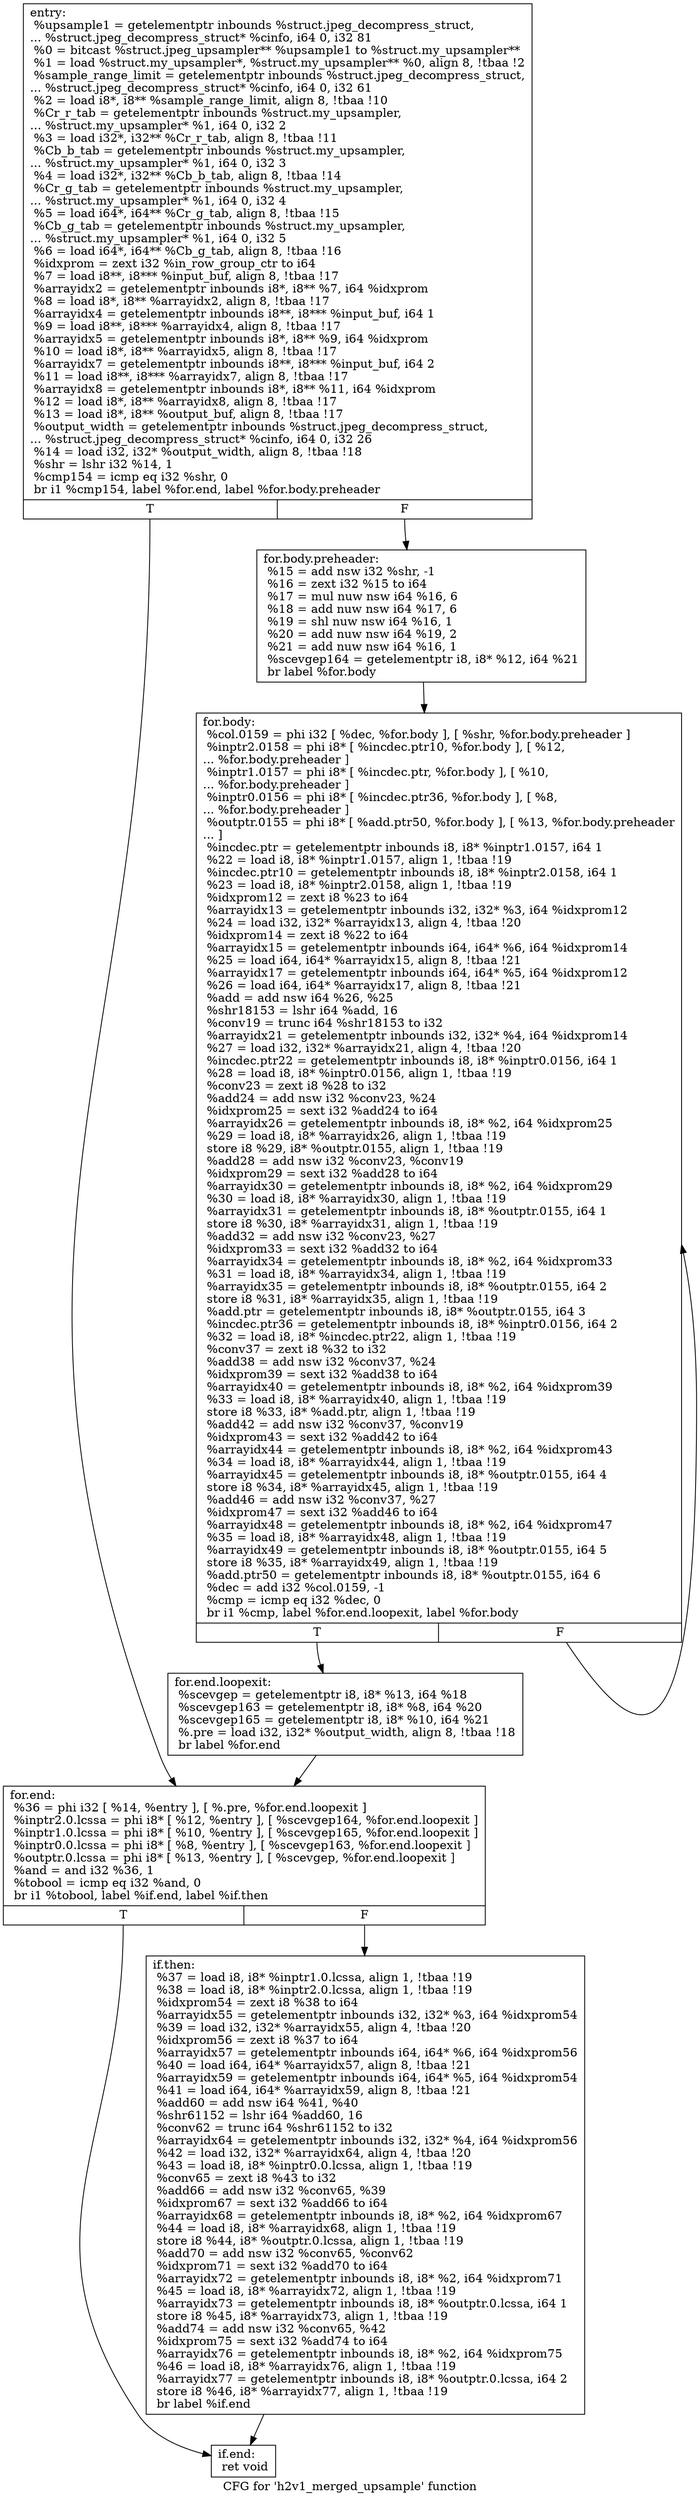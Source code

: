 digraph "CFG for 'h2v1_merged_upsample' function" {
	label="CFG for 'h2v1_merged_upsample' function";

	Node0x5a335e0 [shape=record,label="{entry:\l  %upsample1 = getelementptr inbounds %struct.jpeg_decompress_struct,\l... %struct.jpeg_decompress_struct* %cinfo, i64 0, i32 81\l  %0 = bitcast %struct.jpeg_upsampler** %upsample1 to %struct.my_upsampler**\l  %1 = load %struct.my_upsampler*, %struct.my_upsampler** %0, align 8, !tbaa !2\l  %sample_range_limit = getelementptr inbounds %struct.jpeg_decompress_struct,\l... %struct.jpeg_decompress_struct* %cinfo, i64 0, i32 61\l  %2 = load i8*, i8** %sample_range_limit, align 8, !tbaa !10\l  %Cr_r_tab = getelementptr inbounds %struct.my_upsampler,\l... %struct.my_upsampler* %1, i64 0, i32 2\l  %3 = load i32*, i32** %Cr_r_tab, align 8, !tbaa !11\l  %Cb_b_tab = getelementptr inbounds %struct.my_upsampler,\l... %struct.my_upsampler* %1, i64 0, i32 3\l  %4 = load i32*, i32** %Cb_b_tab, align 8, !tbaa !14\l  %Cr_g_tab = getelementptr inbounds %struct.my_upsampler,\l... %struct.my_upsampler* %1, i64 0, i32 4\l  %5 = load i64*, i64** %Cr_g_tab, align 8, !tbaa !15\l  %Cb_g_tab = getelementptr inbounds %struct.my_upsampler,\l... %struct.my_upsampler* %1, i64 0, i32 5\l  %6 = load i64*, i64** %Cb_g_tab, align 8, !tbaa !16\l  %idxprom = zext i32 %in_row_group_ctr to i64\l  %7 = load i8**, i8*** %input_buf, align 8, !tbaa !17\l  %arrayidx2 = getelementptr inbounds i8*, i8** %7, i64 %idxprom\l  %8 = load i8*, i8** %arrayidx2, align 8, !tbaa !17\l  %arrayidx4 = getelementptr inbounds i8**, i8*** %input_buf, i64 1\l  %9 = load i8**, i8*** %arrayidx4, align 8, !tbaa !17\l  %arrayidx5 = getelementptr inbounds i8*, i8** %9, i64 %idxprom\l  %10 = load i8*, i8** %arrayidx5, align 8, !tbaa !17\l  %arrayidx7 = getelementptr inbounds i8**, i8*** %input_buf, i64 2\l  %11 = load i8**, i8*** %arrayidx7, align 8, !tbaa !17\l  %arrayidx8 = getelementptr inbounds i8*, i8** %11, i64 %idxprom\l  %12 = load i8*, i8** %arrayidx8, align 8, !tbaa !17\l  %13 = load i8*, i8** %output_buf, align 8, !tbaa !17\l  %output_width = getelementptr inbounds %struct.jpeg_decompress_struct,\l... %struct.jpeg_decompress_struct* %cinfo, i64 0, i32 26\l  %14 = load i32, i32* %output_width, align 8, !tbaa !18\l  %shr = lshr i32 %14, 1\l  %cmp154 = icmp eq i32 %shr, 0\l  br i1 %cmp154, label %for.end, label %for.body.preheader\l|{<s0>T|<s1>F}}"];
	Node0x5a335e0:s0 -> Node0x5a34100;
	Node0x5a335e0:s1 -> Node0x5a34e90;
	Node0x5a34e90 [shape=record,label="{for.body.preheader:                               \l  %15 = add nsw i32 %shr, -1\l  %16 = zext i32 %15 to i64\l  %17 = mul nuw nsw i64 %16, 6\l  %18 = add nuw nsw i64 %17, 6\l  %19 = shl nuw nsw i64 %16, 1\l  %20 = add nuw nsw i64 %19, 2\l  %21 = add nuw nsw i64 %16, 1\l  %scevgep164 = getelementptr i8, i8* %12, i64 %21\l  br label %for.body\l}"];
	Node0x5a34e90 -> Node0x5a35440;
	Node0x5a35440 [shape=record,label="{for.body:                                         \l  %col.0159 = phi i32 [ %dec, %for.body ], [ %shr, %for.body.preheader ]\l  %inptr2.0158 = phi i8* [ %incdec.ptr10, %for.body ], [ %12,\l... %for.body.preheader ]\l  %inptr1.0157 = phi i8* [ %incdec.ptr, %for.body ], [ %10,\l... %for.body.preheader ]\l  %inptr0.0156 = phi i8* [ %incdec.ptr36, %for.body ], [ %8,\l... %for.body.preheader ]\l  %outptr.0155 = phi i8* [ %add.ptr50, %for.body ], [ %13, %for.body.preheader\l... ]\l  %incdec.ptr = getelementptr inbounds i8, i8* %inptr1.0157, i64 1\l  %22 = load i8, i8* %inptr1.0157, align 1, !tbaa !19\l  %incdec.ptr10 = getelementptr inbounds i8, i8* %inptr2.0158, i64 1\l  %23 = load i8, i8* %inptr2.0158, align 1, !tbaa !19\l  %idxprom12 = zext i8 %23 to i64\l  %arrayidx13 = getelementptr inbounds i32, i32* %3, i64 %idxprom12\l  %24 = load i32, i32* %arrayidx13, align 4, !tbaa !20\l  %idxprom14 = zext i8 %22 to i64\l  %arrayidx15 = getelementptr inbounds i64, i64* %6, i64 %idxprom14\l  %25 = load i64, i64* %arrayidx15, align 8, !tbaa !21\l  %arrayidx17 = getelementptr inbounds i64, i64* %5, i64 %idxprom12\l  %26 = load i64, i64* %arrayidx17, align 8, !tbaa !21\l  %add = add nsw i64 %26, %25\l  %shr18153 = lshr i64 %add, 16\l  %conv19 = trunc i64 %shr18153 to i32\l  %arrayidx21 = getelementptr inbounds i32, i32* %4, i64 %idxprom14\l  %27 = load i32, i32* %arrayidx21, align 4, !tbaa !20\l  %incdec.ptr22 = getelementptr inbounds i8, i8* %inptr0.0156, i64 1\l  %28 = load i8, i8* %inptr0.0156, align 1, !tbaa !19\l  %conv23 = zext i8 %28 to i32\l  %add24 = add nsw i32 %conv23, %24\l  %idxprom25 = sext i32 %add24 to i64\l  %arrayidx26 = getelementptr inbounds i8, i8* %2, i64 %idxprom25\l  %29 = load i8, i8* %arrayidx26, align 1, !tbaa !19\l  store i8 %29, i8* %outptr.0155, align 1, !tbaa !19\l  %add28 = add nsw i32 %conv23, %conv19\l  %idxprom29 = sext i32 %add28 to i64\l  %arrayidx30 = getelementptr inbounds i8, i8* %2, i64 %idxprom29\l  %30 = load i8, i8* %arrayidx30, align 1, !tbaa !19\l  %arrayidx31 = getelementptr inbounds i8, i8* %outptr.0155, i64 1\l  store i8 %30, i8* %arrayidx31, align 1, !tbaa !19\l  %add32 = add nsw i32 %conv23, %27\l  %idxprom33 = sext i32 %add32 to i64\l  %arrayidx34 = getelementptr inbounds i8, i8* %2, i64 %idxprom33\l  %31 = load i8, i8* %arrayidx34, align 1, !tbaa !19\l  %arrayidx35 = getelementptr inbounds i8, i8* %outptr.0155, i64 2\l  store i8 %31, i8* %arrayidx35, align 1, !tbaa !19\l  %add.ptr = getelementptr inbounds i8, i8* %outptr.0155, i64 3\l  %incdec.ptr36 = getelementptr inbounds i8, i8* %inptr0.0156, i64 2\l  %32 = load i8, i8* %incdec.ptr22, align 1, !tbaa !19\l  %conv37 = zext i8 %32 to i32\l  %add38 = add nsw i32 %conv37, %24\l  %idxprom39 = sext i32 %add38 to i64\l  %arrayidx40 = getelementptr inbounds i8, i8* %2, i64 %idxprom39\l  %33 = load i8, i8* %arrayidx40, align 1, !tbaa !19\l  store i8 %33, i8* %add.ptr, align 1, !tbaa !19\l  %add42 = add nsw i32 %conv37, %conv19\l  %idxprom43 = sext i32 %add42 to i64\l  %arrayidx44 = getelementptr inbounds i8, i8* %2, i64 %idxprom43\l  %34 = load i8, i8* %arrayidx44, align 1, !tbaa !19\l  %arrayidx45 = getelementptr inbounds i8, i8* %outptr.0155, i64 4\l  store i8 %34, i8* %arrayidx45, align 1, !tbaa !19\l  %add46 = add nsw i32 %conv37, %27\l  %idxprom47 = sext i32 %add46 to i64\l  %arrayidx48 = getelementptr inbounds i8, i8* %2, i64 %idxprom47\l  %35 = load i8, i8* %arrayidx48, align 1, !tbaa !19\l  %arrayidx49 = getelementptr inbounds i8, i8* %outptr.0155, i64 5\l  store i8 %35, i8* %arrayidx49, align 1, !tbaa !19\l  %add.ptr50 = getelementptr inbounds i8, i8* %outptr.0155, i64 6\l  %dec = add i32 %col.0159, -1\l  %cmp = icmp eq i32 %dec, 0\l  br i1 %cmp, label %for.end.loopexit, label %for.body\l|{<s0>T|<s1>F}}"];
	Node0x5a35440:s0 -> Node0x5a38a20;
	Node0x5a35440:s1 -> Node0x5a35440;
	Node0x5a38a20 [shape=record,label="{for.end.loopexit:                                 \l  %scevgep = getelementptr i8, i8* %13, i64 %18\l  %scevgep163 = getelementptr i8, i8* %8, i64 %20\l  %scevgep165 = getelementptr i8, i8* %10, i64 %21\l  %.pre = load i32, i32* %output_width, align 8, !tbaa !18\l  br label %for.end\l}"];
	Node0x5a38a20 -> Node0x5a34100;
	Node0x5a34100 [shape=record,label="{for.end:                                          \l  %36 = phi i32 [ %14, %entry ], [ %.pre, %for.end.loopexit ]\l  %inptr2.0.lcssa = phi i8* [ %12, %entry ], [ %scevgep164, %for.end.loopexit ]\l  %inptr1.0.lcssa = phi i8* [ %10, %entry ], [ %scevgep165, %for.end.loopexit ]\l  %inptr0.0.lcssa = phi i8* [ %8, %entry ], [ %scevgep163, %for.end.loopexit ]\l  %outptr.0.lcssa = phi i8* [ %13, %entry ], [ %scevgep, %for.end.loopexit ]\l  %and = and i32 %36, 1\l  %tobool = icmp eq i32 %and, 0\l  br i1 %tobool, label %if.end, label %if.then\l|{<s0>T|<s1>F}}"];
	Node0x5a34100:s0 -> Node0x5a39260;
	Node0x5a34100:s1 -> Node0x5a39330;
	Node0x5a39330 [shape=record,label="{if.then:                                          \l  %37 = load i8, i8* %inptr1.0.lcssa, align 1, !tbaa !19\l  %38 = load i8, i8* %inptr2.0.lcssa, align 1, !tbaa !19\l  %idxprom54 = zext i8 %38 to i64\l  %arrayidx55 = getelementptr inbounds i32, i32* %3, i64 %idxprom54\l  %39 = load i32, i32* %arrayidx55, align 4, !tbaa !20\l  %idxprom56 = zext i8 %37 to i64\l  %arrayidx57 = getelementptr inbounds i64, i64* %6, i64 %idxprom56\l  %40 = load i64, i64* %arrayidx57, align 8, !tbaa !21\l  %arrayidx59 = getelementptr inbounds i64, i64* %5, i64 %idxprom54\l  %41 = load i64, i64* %arrayidx59, align 8, !tbaa !21\l  %add60 = add nsw i64 %41, %40\l  %shr61152 = lshr i64 %add60, 16\l  %conv62 = trunc i64 %shr61152 to i32\l  %arrayidx64 = getelementptr inbounds i32, i32* %4, i64 %idxprom56\l  %42 = load i32, i32* %arrayidx64, align 4, !tbaa !20\l  %43 = load i8, i8* %inptr0.0.lcssa, align 1, !tbaa !19\l  %conv65 = zext i8 %43 to i32\l  %add66 = add nsw i32 %conv65, %39\l  %idxprom67 = sext i32 %add66 to i64\l  %arrayidx68 = getelementptr inbounds i8, i8* %2, i64 %idxprom67\l  %44 = load i8, i8* %arrayidx68, align 1, !tbaa !19\l  store i8 %44, i8* %outptr.0.lcssa, align 1, !tbaa !19\l  %add70 = add nsw i32 %conv65, %conv62\l  %idxprom71 = sext i32 %add70 to i64\l  %arrayidx72 = getelementptr inbounds i8, i8* %2, i64 %idxprom71\l  %45 = load i8, i8* %arrayidx72, align 1, !tbaa !19\l  %arrayidx73 = getelementptr inbounds i8, i8* %outptr.0.lcssa, i64 1\l  store i8 %45, i8* %arrayidx73, align 1, !tbaa !19\l  %add74 = add nsw i32 %conv65, %42\l  %idxprom75 = sext i32 %add74 to i64\l  %arrayidx76 = getelementptr inbounds i8, i8* %2, i64 %idxprom75\l  %46 = load i8, i8* %arrayidx76, align 1, !tbaa !19\l  %arrayidx77 = getelementptr inbounds i8, i8* %outptr.0.lcssa, i64 2\l  store i8 %46, i8* %arrayidx77, align 1, !tbaa !19\l  br label %if.end\l}"];
	Node0x5a39330 -> Node0x5a39260;
	Node0x5a39260 [shape=record,label="{if.end:                                           \l  ret void\l}"];
}
